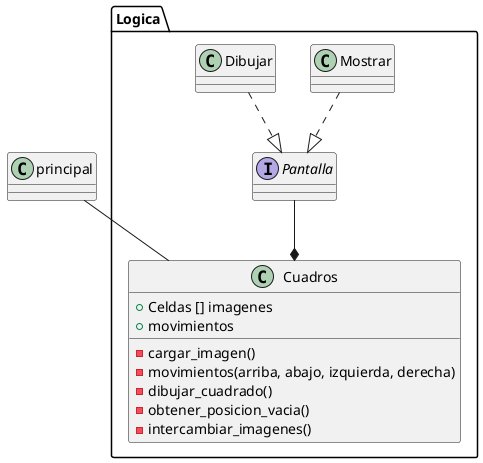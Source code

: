 @startuml

package Logica{
    interface Pantalla
    Mostrar ..|> Pantalla
    Dibujar ..|> Pantalla

    class Cuadros{
        + Celdas [] imagenes
        + movimientos
        - cargar_imagen()
        - movimientos(arriba, abajo, izquierda, derecha) 
        - dibujar_cuadrado()
        - obtener_posicion_vacia()
        - intercambiar_imagenes()
    }
}

principal -- Cuadros
Pantalla --* Cuadros
@enduml
